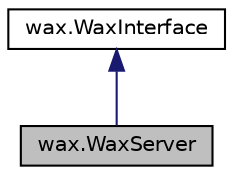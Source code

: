 digraph "wax.WaxServer"
{
  edge [fontname="Helvetica",fontsize="10",labelfontname="Helvetica",labelfontsize="10"];
  node [fontname="Helvetica",fontsize="10",shape=record];
  Node1 [label="wax.WaxServer",height=0.2,width=0.4,color="black", fillcolor="grey75", style="filled", fontcolor="black"];
  Node2 -> Node1 [dir="back",color="midnightblue",fontsize="10",style="solid",fontname="Helvetica"];
  Node2 [label="wax.WaxInterface",height=0.2,width=0.4,color="black", fillcolor="white", style="filled",URL="$classwax_1_1WaxInterface.html",tooltip="Parent class for WaxCurses and WaxServer Provides common methods. "];
}
